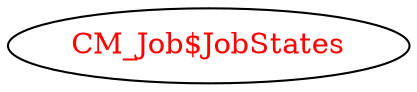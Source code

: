digraph dependencyGraph {
 concentrate=true;
 ranksep="2.0";
 rankdir="LR"; 
 splines="ortho";
"CM_Job$JobStates" [fontcolor="red"];
}